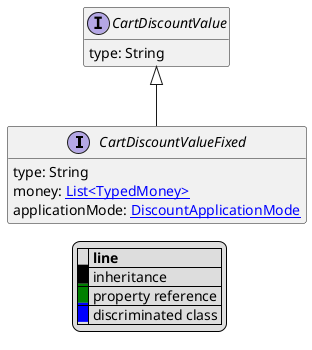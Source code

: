 @startuml

hide empty fields
hide empty methods
legend
|= |= line |
|<back:black>   </back>| inheritance |
|<back:green>   </back>| property reference |
|<back:blue>   </back>| discriminated class |
endlegend
interface CartDiscountValueFixed [[CartDiscountValueFixed.svg]] extends CartDiscountValue {
    type: String
    money: [[TypedMoney.svg List<TypedMoney>]]
    applicationMode: [[DiscountApplicationMode.svg DiscountApplicationMode]]
}
interface CartDiscountValue [[CartDiscountValue.svg]]  {
    type: String
}





@enduml
